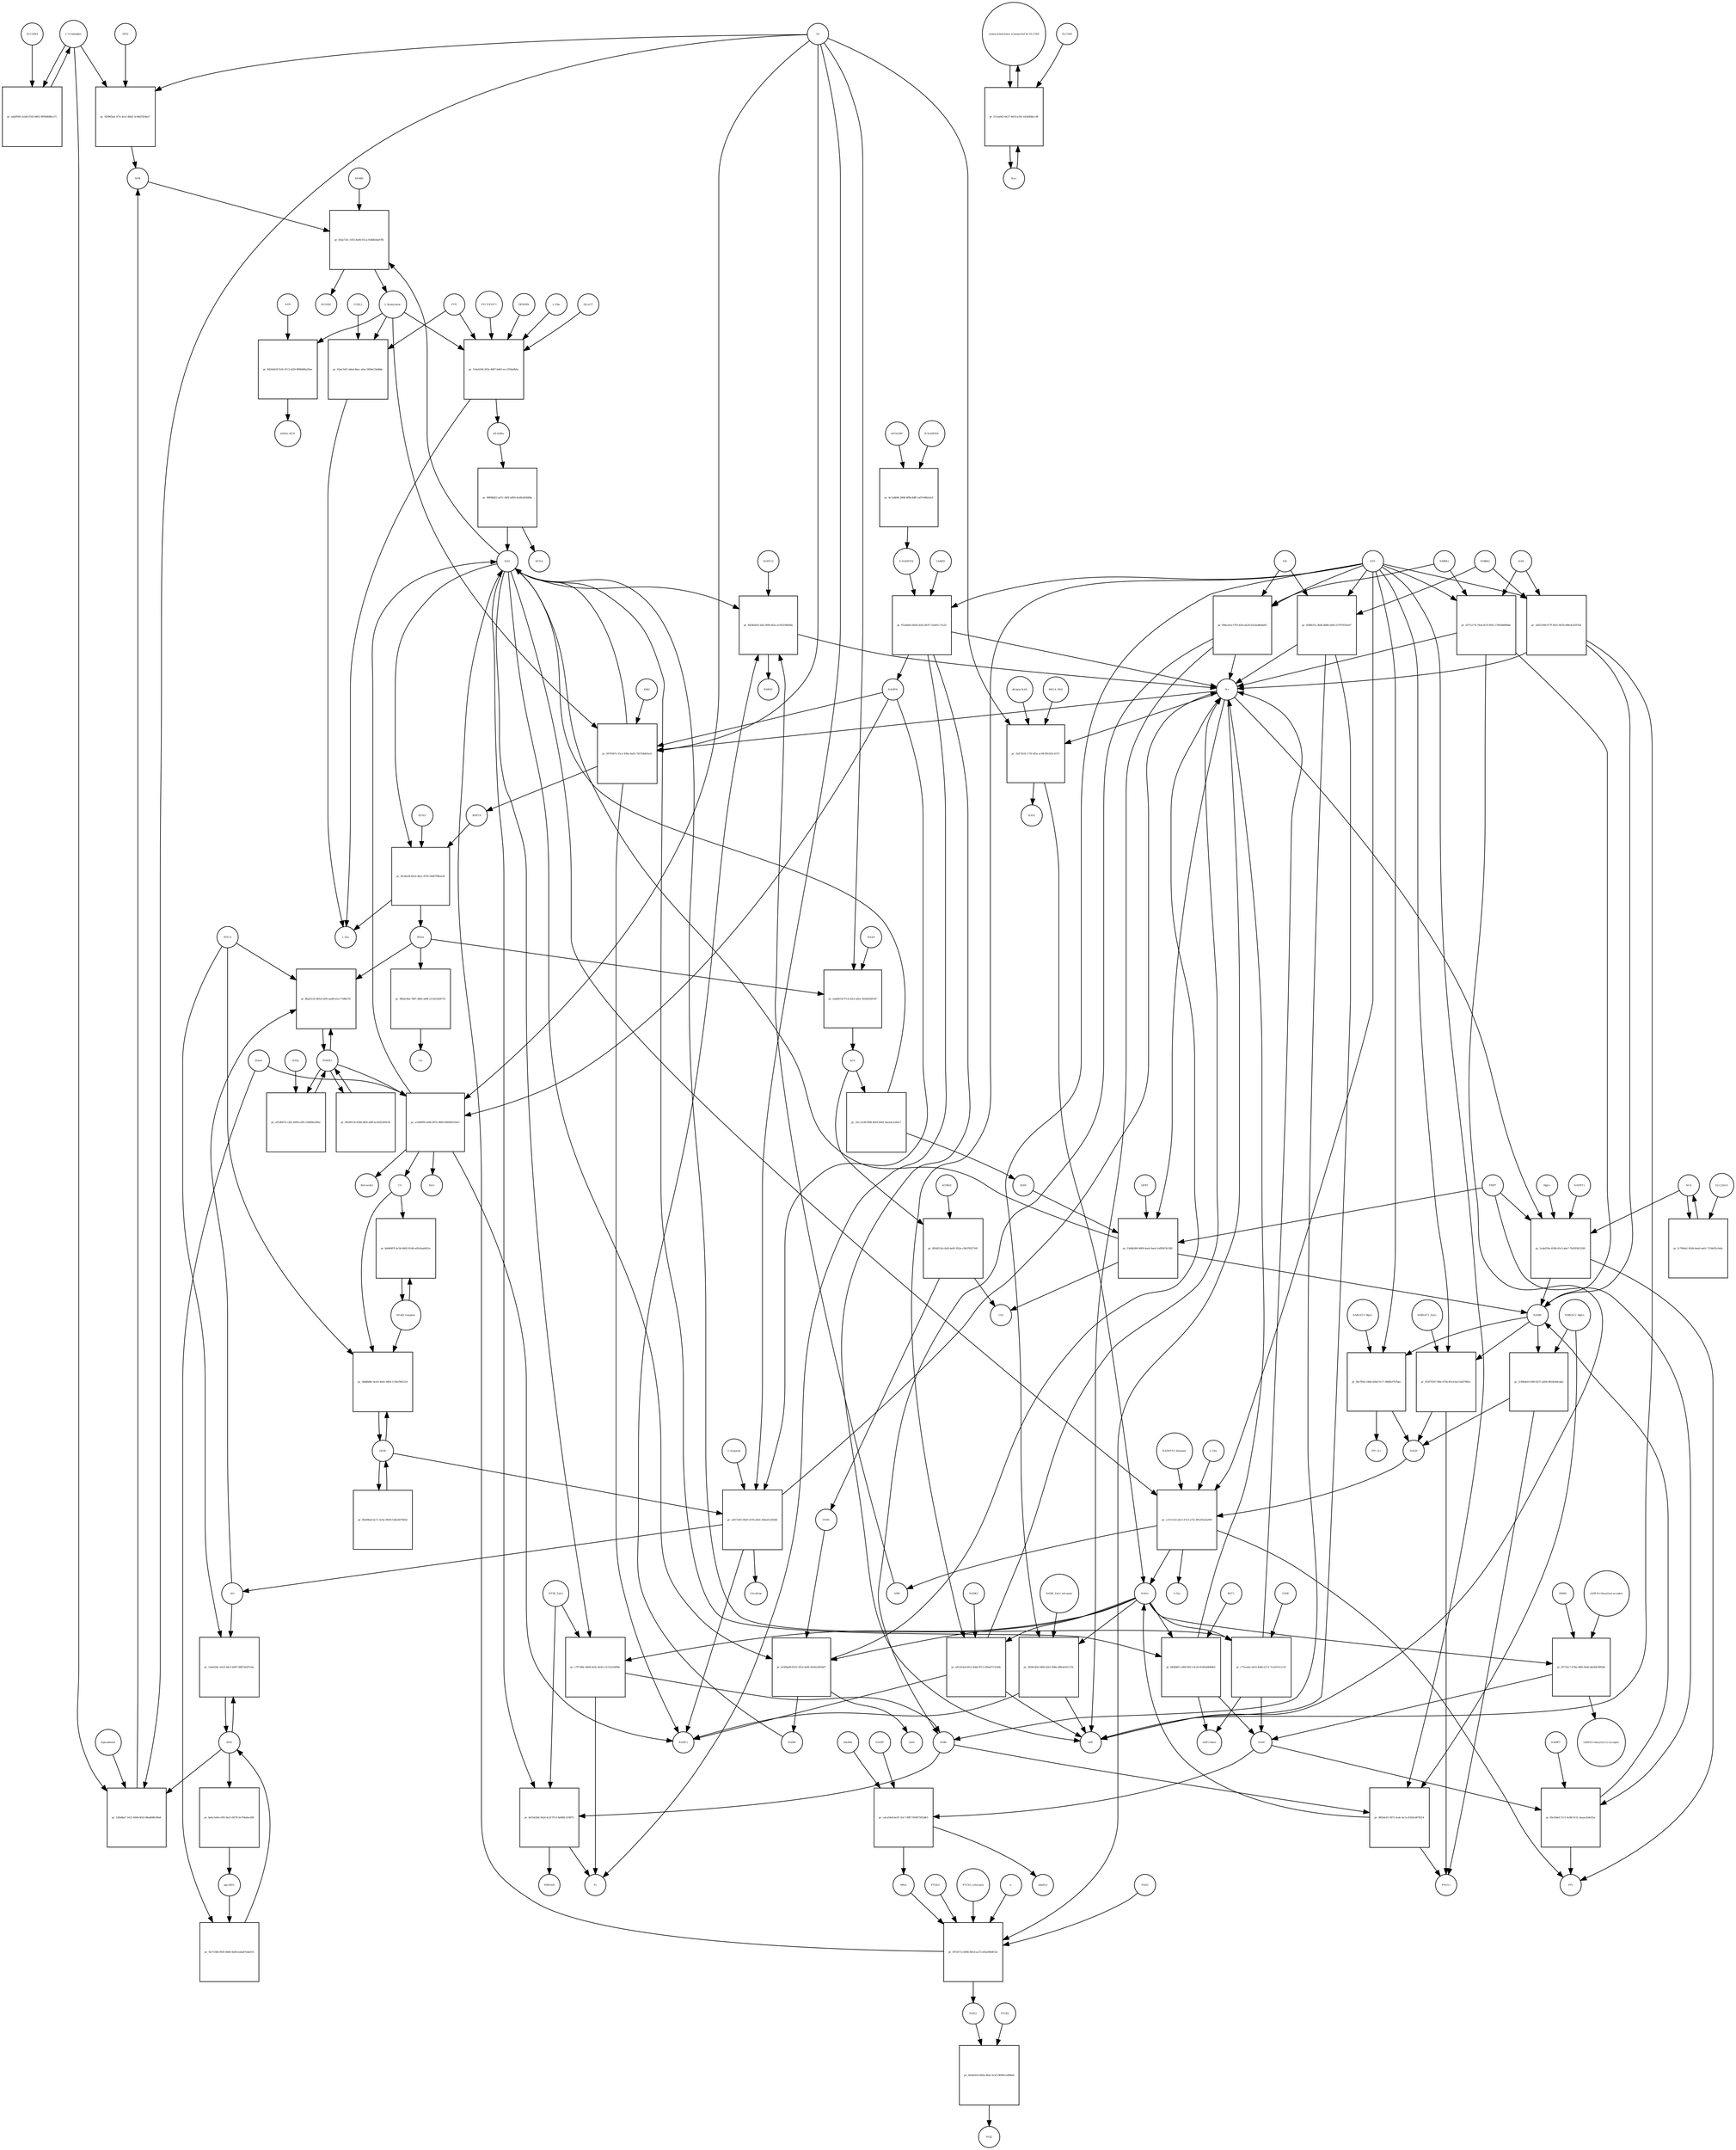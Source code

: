 strict digraph  {
"L-Tryptophan" [annotation="urn_miriam_obo.chebi_CHEBI%3A57912", bipartite=0, cls="simple chemical", fontsize=4, label="L-Tryptophan", shape=circle];
"pr_adaf9561-b1d9-47d5-8803-9959d688ce71" [annotation="", bipartite=1, cls=process, fontsize=4, label="pr_adaf9561-b1d9-47d5-8803-9959d688ce71", shape=square];
SLC36A4 [annotation=urn_miriam_uniprot_Q6YBV0, bipartite=0, cls=macromolecule, fontsize=4, label=SLC36A4, shape=circle];
"pr_920965ab-1f7e-4cec-8d42-5c96d7d54ea7" [annotation="", bipartite=1, cls=process, fontsize=4, label="pr_920965ab-1f7e-4cec-8d42-5c96d7d54ea7", shape=square];
NFK [annotation="urn_miriam_obo.chebi_CHEBI%3A18377", bipartite=0, cls="simple chemical", fontsize=4, label=NFK, shape=circle];
IDO2 [annotation=urn_miriam_uniprot_Q6ZQW0, bipartite=0, cls=macromolecule, fontsize=4, label=IDO2, shape=circle];
O2 [annotation="urn_miriam_obo.chebi_CHEBI%3A15379", bipartite=0, cls="simple chemical", fontsize=4, label=O2, shape=circle];
"pr_52f4dba7-1421-4004-bf43-98ad688c89a6" [annotation="", bipartite=1, cls=process, fontsize=4, label="pr_52f4dba7-1421-4004-bf43-98ad688c89a6", shape=square];
IDO1 [annotation=urn_miriam_uniprot_P14902, bipartite=0, cls=complex, fontsize=4, label=IDO1, shape=circle];
Epacadostat [annotation="", bipartite=0, cls="simple chemical", fontsize=4, label=Epacadostat, shape=circle];
"pr_642e72fc-1053-4e06-91ca-93d0b54a97fb" [annotation="", bipartite=1, cls=process, fontsize=4, label="pr_642e72fc-1053-4e06-91ca-93d0b54a97fb", shape=square];
"L-Kynurenine" [annotation="urn_miriam_obo.chebi_CHEBI%3A16946", bipartite=0, cls="simple chemical", fontsize=4, label="L-Kynurenine", shape=circle];
AFMID [annotation=urn_miriam_uniprot_Q63HM1, bipartite=0, cls=macromolecule, fontsize=4, label=AFMID, shape=circle];
H2O [annotation="urn_miriam_obo.chebi_CHEBI%3A15377", bipartite=0, cls="simple chemical", fontsize=4, label=H2O, shape=circle];
HCOOH [annotation="urn_miriam_obo.chebi_CHEBI%3A30751", bipartite=0, cls="simple chemical", fontsize=4, label=HCOOH, shape=circle];
"pr_7e4a4184-283e-4007-bd41-ecc1f54a0b5a" [annotation="", bipartite=1, cls=process, fontsize=4, label="pr_7e4a4184-283e-4007-bd41-ecc1f54a0b5a", shape=square];
"AP-DOBu" [annotation="urn_miriam_obo.chebi_CHEBI%3A17442", bipartite=0, cls="simple chemical", fontsize=4, label="AP-DOBu", shape=circle];
"PXLP-KYAT1" [annotation="urn_miriam_uniprot_Q16773|urn_miriam_obo.chebi_CHEBI%3A18405", bipartite=0, cls="complex multimer", fontsize=4, label="PXLP-KYAT1", shape=circle];
I3PROPA [annotation="urn_miriam_obo.chebi_CHEBI%3A43580", bipartite=0, cls=macromolecule, fontsize=4, label=I3PROPA, shape=circle];
"L-Phe" [annotation="urn_miriam_obo.chebi_CHEBI%3A58095", bipartite=0, cls="simple chemical", fontsize=4, label="L-Phe", shape=circle];
I3LACT [annotation="urn_miriam_obo.chebi_CHEBI%3A55528", bipartite=0, cls=macromolecule, fontsize=4, label=I3LACT, shape=circle];
PYR [annotation="urn_miriam_obo.chebi_CHEBI%3A15361", bipartite=0, cls="simple chemical", fontsize=4, label=PYR, shape=circle];
"L-Ala" [annotation="urn_miriam_obo.chebi_CHEBI%3A57972", bipartite=0, cls="simple chemical", fontsize=4, label="L-Ala", shape=circle];
"pr_02aa7eb7-a8ad-4bac-afae-5858e15bd6da" [annotation="", bipartite=1, cls=process, fontsize=4, label="pr_02aa7eb7-a8ad-4bac-afae-5858e15bd6da", shape=square];
CCBL2 [annotation=urn_miriam_uniprot_Q6YP21, bipartite=0, cls="macromolecule multimer", fontsize=4, label=CCBL2, shape=circle];
"pr_8969b822-ad7c-495f-a893-dcd0cb05bfbb" [annotation="", bipartite=1, cls=process, fontsize=4, label="pr_8969b822-ad7c-495f-a893-dcd0cb05bfbb", shape=square];
KYNA [annotation="urn_miriam_obo.chebi_CHEBI%3A18344", bipartite=0, cls="simple chemical", fontsize=4, label=KYNA, shape=circle];
"pr_0979387e-55c2-49b2-8a93-7b57fdd43acb" [annotation="", bipartite=1, cls=process, fontsize=4, label="pr_0979387e-55c2-49b2-8a93-7b57fdd43acb", shape=square];
"3HKYN" [annotation="urn_miriam_obo.chebi_CHEBI%3A17380", bipartite=0, cls="simple chemical", fontsize=4, label="3HKYN", shape=circle];
KMO [annotation=urn_miriam_uniprot_O15229, bipartite=0, cls=macromolecule, fontsize=4, label=KMO, shape=circle];
NADPH [annotation="urn_miriam_obo.chebi_CHEBI%3A16474", bipartite=0, cls="simple chemical", fontsize=4, label=NADPH, shape=circle];
"H+" [annotation="urn_miriam_obo.chebi_CHEBI%3A15378", bipartite=0, cls="simple chemical", fontsize=4, label="H+", shape=circle];
"NADP+" [annotation="urn_miriam_obo.chebi_CHEBI%3A18009", bipartite=0, cls="simple chemical", fontsize=4, label="NADP+", shape=circle];
"pr_4fcdfa58-60c6-46a1-8792-f4467f9b5a18" [annotation="", bipartite=1, cls=process, fontsize=4, label="pr_4fcdfa58-60c6-46a1-8792-f4467f9b5a18", shape=square];
"3HAA" [annotation="urn_miriam_obo.chebi_CHEBI%3A15793", bipartite=0, cls="simple chemical", fontsize=4, label="3HAA", shape=circle];
KYNU [annotation=urn_miriam_uniprot_Q16719, bipartite=0, cls="macromolecule multimer", fontsize=4, label=KYNU, shape=circle];
"pr_aab66150-f7c4-42cf-a9a1-502b932ff347" [annotation="", bipartite=1, cls=process, fontsize=4, label="pr_aab66150-f7c4-42cf-a9a1-502b932ff347", shape=square];
ACS [annotation="urn_miriam_obo.chebi_CHEBI%3A29044", bipartite=0, cls="simple chemical", fontsize=4, label=ACS, shape=circle];
HAAO [annotation=urn_miriam_uniprot_P46952, bipartite=0, cls=macromolecule, fontsize=4, label=HAAO, shape=circle];
"pr_493d212d-cb43-4e81-952a-c9b37f627165" [annotation="", bipartite=1, cls=process, fontsize=4, label="pr_493d212d-cb43-4e81-952a-c9b37f627165", shape=square];
"2AMA" [annotation="urn_miriam_obo.chebi_CHEBI%3A15745", bipartite=0, cls="simple chemical", fontsize=4, label="2AMA", shape=circle];
ACMSD [annotation=urn_miriam_uniprot_Q8TDX5, bipartite=0, cls="macromolecule multimer", fontsize=4, label=ACMSD, shape=circle];
CO2 [annotation="urn_miriam_obo.chebi_CHEBI%3A16526", bipartite=0, cls="simple chemical", fontsize=4, label=CO2, shape=circle];
"pr_0c0f8ad9-8531-4351-befb-2b30a2063bf7" [annotation="", bipartite=1, cls=process, fontsize=4, label="pr_0c0f8ad9-8531-4351-befb-2b30a2063bf7", shape=square];
"2AM" [annotation="urn_miriam_obo.chebi_CHEBI%3A16886", bipartite=0, cls="simple chemical", fontsize=4, label="2AM", shape=circle];
"NAD+" [annotation="urn_miriam_obo.chebi_CHEBI%3A57540", bipartite=0, cls="simple chemical", fontsize=4, label="NAD+", shape=circle];
NADH [annotation="urn_miriam_obo.chebi_CHEBI%3A57945", bipartite=0, cls="simple chemical", fontsize=4, label=NADH, shape=circle];
"pr_35cc3e38-f89d-46e9-b0d1-8aea4ca5d2e7" [annotation="", bipartite=1, cls=process, fontsize=4, label="pr_35cc3e38-f89d-46e9-b0d1-8aea4ca5d2e7", shape=square];
QUIN [annotation="urn_miriam_obo.chebi_CHEBI%3A16675", bipartite=0, cls="simple chemical", fontsize=4, label=QUIN, shape=circle];
"pr_84544418-f1d1-47c2-af29-989b086a29ee" [annotation="", bipartite=1, cls=process, fontsize=4, label="pr_84544418-f1d1-47c2-af29-989b086a29ee", shape=square];
AHR [annotation=urn_miriam_uniprot_P35869, bipartite=0, cls=macromolecule, fontsize=4, label=AHR, shape=circle];
"AHR/L-KYN" [annotation="", bipartite=0, cls=complex, fontsize=4, label="AHR/L-KYN", shape=circle];
"pr_1a4e02bc-e0c9-4dc2-b697-6887e62f7e4a" [annotation="", bipartite=1, cls=process, fontsize=4, label="pr_1a4e02bc-e0c9-4dc2-b697-6887e62f7e4a", shape=square];
NO [annotation="urn_miriam_obo.chebi_CHEBI%3A16480", bipartite=0, cls="simple chemical", fontsize=4, label=NO, shape=circle];
"IFN-G" [annotation=urn_miriam_uniprot_Q14609, bipartite=0, cls=macromolecule, fontsize=4, label="IFN-G", shape=circle];
iNOS [annotation=urn_miriam_uniprot_P35228, bipartite=0, cls=macromolecule, fontsize=4, label=iNOS, shape=circle];
"pr_38d6b88c-bcb5-4e62-940d-1150cf902124" [annotation="", bipartite=1, cls=process, fontsize=4, label="pr_38d6b88c-bcb5-4e62-940d-1150cf902124", shape=square];
"Nf-KB Complex" [annotation="urn_miriam_uniprot_P19838|urn_miriam_uniprot_Q04206|urn_miriam_uniprot_Q00653", bipartite=0, cls=complex, fontsize=4, label="Nf-KB Complex", shape=circle];
CO [annotation="urn_miriam_obo.chebi_CHEBI%3A17245", bipartite=0, cls="simple chemical", fontsize=4, label=CO, shape=circle];
"L-Arginine" [annotation="urn_miriam_obo.chebi_CHEBI%3A16467", bipartite=0, cls="simple chemical", fontsize=4, label="L-Arginine", shape=circle];
"pr_a3671401-66d3-437b-a6b1-43bed12283b0" [annotation="", bipartite=1, cls=process, fontsize=4, label="pr_a3671401-66d3-437b-a6b1-43bed12283b0", shape=square];
Citrulline [annotation="urn_miriam_obo.chebi_CHEBI%3A16349", bipartite=0, cls="simple chemical", fontsize=4, label=Citrulline, shape=circle];
"pr_8fa69ba6-bc7c-4c6a-9838-f1db24476b5d" [annotation="", bipartite=1, cls=process, fontsize=4, label="pr_8fa69ba6-bc7c-4c6a-9838-f1db24476b5d", shape=square];
"pr_be6c1e64-c991-4a13-8578-5e704a6ec66f" [annotation="", bipartite=1, cls=process, fontsize=4, label="pr_be6c1e64-c991-4a13-8578-5e704a6ec66f", shape=square];
"apo-IDO1" [annotation=urn_miriam_uniprot_P14902, bipartite=0, cls=macromolecule, fontsize=4, label="apo-IDO1", shape=circle];
"R-NADPHX" [annotation="urn_miriam_obo.chebi_CHEBI%3A64085", bipartite=0, cls="simple chemical", fontsize=4, label="R-NADPHX", shape=circle];
"pr_4c1a4b96-2808-4f9b-8dff-1a07e96b1dc8" [annotation="", bipartite=1, cls=process, fontsize=4, label="pr_4c1a4b96-2808-4f9b-8dff-1a07e96b1dc8", shape=square];
"S-NADPHX" [annotation="urn_miriam_obo.chebi_CHEBI%3A64084", bipartite=0, cls="simple chemical", fontsize=4, label="S-NADPHX", shape=circle];
APOA1BP [annotation=urn_miriam_uniprot_O95544, bipartite=0, cls="macromolecule multimer", fontsize=4, label=APOA1BP, shape=circle];
"pr_f55a8ab5-b0a0-4242-b67f-71da91c71e32" [annotation="", bipartite=1, cls=process, fontsize=4, label="pr_f55a8ab5-b0a0-4242-b67f-71da91c71e32", shape=square];
CARKD [annotation=urn_miriam_uniprot_Q8IW45, bipartite=0, cls=macromolecule, fontsize=4, label=CARKD, shape=circle];
ATP [annotation="urn_miriam_obo.chebi_CHEBI%3A30616", bipartite=0, cls="simple chemical", fontsize=4, label=ATP, shape=circle];
ADP [annotation="urn_miriam_obo.chebi_CHEBI%3A456216", bipartite=0, cls="simple chemical", fontsize=4, label=ADP, shape=circle];
Pi [annotation="urn_miriam_obo.chebi_CHEBI%3A18367", bipartite=0, cls="simple chemical", fontsize=4, label=Pi, shape=circle];
"pr_a81252e8-6f12-40eb-87c5-0f6a8713256b" [annotation="", bipartite=1, cls=process, fontsize=4, label="pr_a81252e8-6f12-40eb-87c5-0f6a8713256b", shape=square];
NADK2 [annotation=urn_miriam_uniprot_Q4G0N4, bipartite=0, cls="macromolecule multimer", fontsize=4, label=NADK2, shape=circle];
NAMN [annotation="urn_miriam_obo.chebi_CHEBI%3A15763", bipartite=0, cls="simple chemical", fontsize=4, label=NAMN, shape=circle];
"pr_fbe7ff0e-246b-42b4-9117-38d0b37b7bae" [annotation="", bipartite=1, cls=process, fontsize=4, label="pr_fbe7ff0e-246b-42b4-9117-38d0b37b7bae", shape=square];
NAAD [annotation="urn_miriam_obo.chebi_CHEBI%3A18304", bipartite=0, cls="simple chemical", fontsize=4, label=NAAD, shape=circle];
"NMNAT3_Mg2+" [annotation="urn_miriam_uniprot_Q96T66|urn_miriam_obo.chebi_CHEBI%3A18420", bipartite=0, cls="complex multimer", fontsize=4, label="NMNAT3_Mg2+", shape=circle];
"PPi (3-)" [annotation="urn_miriam_obo.chebi_CHEBI%3A33019", bipartite=0, cls="simple chemical", fontsize=4, label="PPi (3-)", shape=circle];
"pr_2cfb64e9-e589-4237-ab94-4f02fe84cdab" [annotation="", bipartite=1, cls=process, fontsize=4, label="pr_2cfb64e9-e589-4237-ab94-4f02fe84cdab", shape=square];
"NMNAT2_Mg2+" [annotation="urn_miriam_uniprot_Q9BZQ4|urn_miriam_obo.chebi_CHEBI%3A18420", bipartite=0, cls=complex, fontsize=4, label="NMNAT2_Mg2+", shape=circle];
"PPi(3-)" [annotation="urn_miriam_obo.chebi_CHEBI%3A33019", bipartite=0, cls="simple chemical", fontsize=4, label="PPi(3-)", shape=circle];
NAR [annotation="urn_miriam_obo.chebi_CHEBI%3A58527", bipartite=0, cls="simple chemical", fontsize=4, label=NAR, shape=circle];
"pr_d3712176-74a4-451f-85fa-17d028480bde" [annotation="", bipartite=1, cls=process, fontsize=4, label="pr_d3712176-74a4-451f-85fa-17d028480bde", shape=square];
NMRK1 [annotation=urn_miriam_uniprot_Q9NWW6, bipartite=0, cls=macromolecule, fontsize=4, label=NMRK1, shape=circle];
"pr_2e623348-077f-4031-b67b-608c6c6207b4" [annotation="", bipartite=1, cls=process, fontsize=4, label="pr_2e623348-077f-4031-b67b-608c6c6207b4", shape=square];
NMRK2 [annotation=urn_miriam_uniprot_Q9NPI5, bipartite=0, cls=macromolecule, fontsize=4, label=NMRK2, shape=circle];
"pr_cc0113c4-a6c3-47e3-a75c-89cd1ba5a995" [annotation="", bipartite=1, cls=process, fontsize=4, label="pr_cc0113c4-a6c3-47e3-a75c-89cd1ba5a995", shape=square];
"NADSYN1 hexamer" [annotation=urn_miriam_uniprot_Q6IA69, bipartite=0, cls="macromolecule multimer", fontsize=4, label="NADSYN1 hexamer", shape=circle];
"L-Gln" [annotation="urn_miriam_obo.chebi_CHEBI%3A58359", bipartite=0, cls="simple chemical", fontsize=4, label="L-Gln", shape=circle];
"L-Glu" [annotation="urn_miriam_obo.chebi_CHEBI%3A29985", bipartite=0, cls="simple chemical", fontsize=4, label="L-Glu", shape=circle];
AMP [annotation="urn_miriam_obo.chebi_CHEBI%3A16027", bipartite=0, cls="simple chemical", fontsize=4, label=AMP, shape=circle];
PPi [annotation="urn_miriam_obo.chebi_CHEBI%3A29888", bipartite=0, cls="simple chemical", fontsize=4, label=PPi, shape=circle];
NMN [annotation="urn_miriam_obo.chebi_CHEBI%3A14649", bipartite=0, cls="simple chemical", fontsize=4, label=NMN, shape=circle];
"pr_4f02dc41-5872-4cdc-bc1a-832dcb878214" [annotation="", bipartite=1, cls=process, fontsize=4, label="pr_4f02dc41-5872-4cdc-bc1a-832dcb878214", shape=square];
NR [annotation="urn_miriam_obo.chebi_CHEBI%3A15927", bipartite=0, cls="simple chemical", fontsize=4, label=NR, shape=circle];
"pr_f94ecd1a-f703-42fa-ba20-b5cba48a8a65" [annotation="", bipartite=1, cls=process, fontsize=4, label="pr_f94ecd1a-f703-42fa-ba20-b5cba48a8a65", shape=square];
"pr_d3f8b37a-5bd4-4b80-a665-e5767933eef7" [annotation="", bipartite=1, cls=process, fontsize=4, label="pr_d3f8b37a-5bd4-4b80-a665-e5767933eef7", shape=square];
NCA [annotation="urn_miriam_obo.chebi_CHEBI%3A32544", bipartite=0, cls="simple chemical", fontsize=4, label=NCA, shape=circle];
"pr_5cda035e-618b-45c3-abe7-7b2593611f49" [annotation="", bipartite=1, cls=process, fontsize=4, label="pr_5cda035e-618b-45c3-abe7-7b2593611f49", shape=square];
NAPRT1 [annotation=urn_miriam_uniprot_Q6XQN6, bipartite=0, cls="macromolecule multimer", fontsize=4, label=NAPRT1, shape=circle];
"Mg2+" [annotation="urn_miriam_obo.chebi_CHEBI%3A18420", bipartite=0, cls="simple chemical", fontsize=4, label="Mg2+", shape=circle];
PRPP [annotation="urn_miriam_obo.chebi_CHEBI%3A17111", bipartite=0, cls="simple chemical", fontsize=4, label=PRPP, shape=circle];
"pr_f977afc7-078a-46fb-9a40-bb269c9f838c" [annotation="", bipartite=1, cls=process, fontsize=4, label="pr_f977afc7-078a-46fb-9a40-bb269c9f838c", shape=square];
NAM [annotation="urn_miriam_obo.chebi_CHEBI%3A17154", bipartite=0, cls="simple chemical", fontsize=4, label=NAM, shape=circle];
PARPs [annotation="urn_miriam_uniprot_Q8N5Y8|urn_miriam_uniprot_Q53GL7|urn_miriam_uniprot_Q8IXQ6", bipartite=0, cls=macromolecule, fontsize=4, label=PARPs, shape=circle];
"(ADP-D-ribosyl)(n)-acceptor" [annotation="urn_miriam_obo.chebi_CHEBI%3A133202", bipartite=0, cls="simple chemical", fontsize=4, label="(ADP-D-ribosyl)(n)-acceptor", shape=circle];
"(ADP-D-ribosyl)(n+1)-acceptor" [annotation="urn_miriam_obo.chebi_CHEBI%3A133203", bipartite=0, cls="simple chemical", fontsize=4, label="(ADP-D-ribosyl)(n+1)-acceptor", shape=circle];
"pr_f6e356ef-5111-4c88-9c51-2aaaa32dc02a" [annotation="", bipartite=1, cls=process, fontsize=4, label="pr_f6e356ef-5111-4c88-9c51-2aaaa32dc02a", shape=square];
NAMPT [annotation=urn_miriam_uniprot_P43490, bipartite=0, cls=macromolecule, fontsize=4, label=NAMPT, shape=circle];
"pr_cdca54e9-bc07-43c7-88f7-956975f55d63" [annotation="", bipartite=1, cls=process, fontsize=4, label="pr_cdca54e9-bc07-43c7-88f7-956975f55d63", shape=square];
MNA [annotation="urn_miriam_obo.chebi_CHEBI%3A16797", bipartite=0, cls="simple chemical", fontsize=4, label=MNA, shape=circle];
NNMT [annotation=urn_miriam_uniprot_P40261, bipartite=0, cls=macromolecule, fontsize=4, label=NNMT, shape=circle];
AdoMet [annotation="urn_miriam_obo.chebi_CHEBI%3A15414", bipartite=0, cls="simple chemical", fontsize=4, label=AdoMet, shape=circle];
AdoHcy [annotation="urn_miriam_obo.chebi_CHEBI%3A16680", bipartite=0, cls="simple chemical", fontsize=4, label=AdoHcy, shape=circle];
"pr_53d4b380-9009-4ee6-9ae4-1ef85b7b1382" [annotation="", bipartite=1, cls=process, fontsize=4, label="pr_53d4b380-9009-4ee6-9ae4-1ef85b7b1382", shape=square];
QPRT [annotation=urn_miriam_uniprot_Q15274, bipartite=0, cls=macromolecule, fontsize=4, label=QPRT, shape=circle];
"pr_2828c40d-5968-42b2-908e-d8feb541271b" [annotation="", bipartite=1, cls=process, fontsize=4, label="pr_2828c40d-5968-42b2-908e-d8feb541271b", shape=square];
"NADK_Zn2+ tetramer" [annotation="urn_miriam_uniprot_O95544|urn_miriam_obo.chebi_CHEBI%3A29105", bipartite=0, cls="complex multimer", fontsize=4, label="NADK_Zn2+ tetramer", shape=circle];
"pr_fd046bf1-e669-4813-9c20-65405d40b961" [annotation="", bipartite=1, cls=process, fontsize=4, label="pr_fd046bf1-e669-4813-9c20-65405d40b961", shape=square];
"ADP-ribose" [annotation="urn_miriam_obo.chebi_CHEBI%3A57967", bipartite=0, cls="simple chemical", fontsize=4, label="ADP-ribose", shape=circle];
BST1 [annotation=urn_miriam_uniprot_Q10588, bipartite=0, cls="macromolecule multimer", fontsize=4, label=BST1, shape=circle];
"pr_c75ceafa-2dc4-4e6b-a172-7ce247e1cc35" [annotation="", bipartite=1, cls=process, fontsize=4, label="pr_c75ceafa-2dc4-4e6b-a172-7ce247e1cc35", shape=square];
CD38 [annotation=urn_miriam_uniprot_P28907, bipartite=0, cls=macromolecule, fontsize=4, label=CD38, shape=circle];
"dh-beta-NAD" [annotation="urn_miriam_obo.chebi_CHEBI%3A90171|urn_miriam_obo.chebi_CHEBI%3A90174", bipartite=0, cls="simple chemical", fontsize=4, label="dh-beta-NAD", shape=circle];
"pr_1b47203f-c750-4f5a-ac98-fffe501c4373" [annotation="", bipartite=1, cls=process, fontsize=4, label="pr_1b47203f-c750-4f5a-ac98-fffe501c4373", shape=square];
H2O2 [annotation="urn_miriam_obo.chebi_CHEBI%3A16240", bipartite=0, cls="simple chemical", fontsize=4, label=H2O2, shape=circle];
RNLS_FAD [annotation="urn_miriam_uniprot_Q5VYX0|urn_miriam_obo.chebi_CHEBI%3A16238", bipartite=0, cls=complex, fontsize=4, label=RNLS_FAD, shape=circle];
"pr_c7f7348c-6469-4d3c-8ed3-c2c523c6899e" [annotation="", bipartite=1, cls=process, fontsize=4, label="pr_c7f7348c-6469-4d3c-8ed3-c2c523c6899e", shape=square];
"NT5E_Zn2+" [annotation="urn_miriam_uniprot_P21589|urn_miriam_obo.chebi_CHEBI%3A29105", bipartite=0, cls="complex multimer", fontsize=4, label="NT5E_Zn2+", shape=circle];
"pr_bd7e626d-342d-4c2f-97cf-8e889c319875" [annotation="", bipartite=1, cls=process, fontsize=4, label="pr_bd7e626d-342d-4c2f-97cf-8e889c319875", shape=square];
NRNAM [annotation="urn_miriam_obo.chebi_CHEBI%3A15927", bipartite=0, cls="simple chemical", fontsize=4, label=NRNAM, shape=circle];
"pr_fc799ab1-816b-4ea0-ae61-7134d33c0efe" [annotation="", bipartite=1, cls=process, fontsize=4, label="pr_fc799ab1-816b-4ea0-ae61-7134d33c0efe", shape=square];
SLC22A13 [annotation=urn_miriam_uniprot_Q9Y226, bipartite=0, cls=macromolecule, fontsize=4, label=SLC22A13, shape=circle];
"pr_8d34e6a9-3af2-40f4-bf2a-a150519bd58a" [annotation="", bipartite=1, cls=process, fontsize=4, label="pr_8d34e6a9-3af2-40f4-bf2a-a150519bd58a", shape=square];
NMNH [annotation="urn_miriam_obo.chebi_CHEBI%3A74452", bipartite=0, cls="simple chemical", fontsize=4, label=NMNH, shape=circle];
NUDT12 [annotation=urn_miriam_uniprot_Q9BQG2, bipartite=0, cls=macromolecule, fontsize=4, label=NUDT12, shape=circle];
"pr_055f7659-749e-4756-83cd-ba110d37883c" [annotation="", bipartite=1, cls=process, fontsize=4, label="pr_055f7659-749e-4756-83cd-ba110d37883c", shape=square];
"NMNAT1_Zn2+" [annotation="urn_miriam_uniprot_Q9HAN9|urn_miriam_obo.chebi_CHEBI%3A29105", bipartite=0, cls="complex multimer", fontsize=4, label="NMNAT1_Zn2+", shape=circle];
PGG2 [annotation="urn_miriam_obo.chebi_CHEBI%3A27647", bipartite=0, cls="simple chemical", fontsize=4, label=PGG2, shape=circle];
"pr_0f7e6712-b9d5-461d-aa73-ef4a306d47ae" [annotation="", bipartite=1, cls=process, fontsize=4, label="pr_0f7e6712-b9d5-461d-aa73-ef4a306d47ae", shape=square];
PGH2 [annotation="urn_miriam_obo.chebi_CHEBI%3A15554", bipartite=0, cls="simple chemical", fontsize=4, label=PGH2, shape=circle];
PTGS2 [annotation=urn_miriam_uniprot_P35354, bipartite=0, cls="macromolecule multimer", fontsize=4, label=PTGS2, shape=circle];
PTCS2_celecoxib [annotation="urn_miriam_uniprot_P35354|urn_miriam_obo.chebi_CHEBI%3A41423", bipartite=0, cls=complex, fontsize=4, label=PTCS2_celecoxib, shape=circle];
"e-" [annotation="urn_miriam_obo.chebi_CHEBI%3A10545", bipartite=0, cls="simple chemical", fontsize=4, label="e-", shape=circle];
"pr_0a4d1816-b92a-46a1-bca3-9e881ca864ab" [annotation="", bipartite=1, cls=process, fontsize=4, label="pr_0a4d1816-b92a-46a1-bca3-9e881ca864ab", shape=square];
PGI2 [annotation="urn_miriam_obo.chebi_CHEBI%3A15552", bipartite=0, cls="simple chemical", fontsize=4, label=PGI2, shape=circle];
PTGIS [annotation=urn_miriam_uniprot_Q16647, bipartite=0, cls=macromolecule, fontsize=4, label=PTGIS, shape=circle];
"monocarboxylates transported by SLC5A8" [annotation="", bipartite=0, cls="simple chemical", fontsize=4, label="monocarboxylates transported by SLC5A8", shape=circle];
"pr_f11ea063-6e27-4410-a1f4-1d245fbbcc06" [annotation="", bipartite=1, cls=process, fontsize=4, label="pr_f11ea063-6e27-4410-a1f4-1d245fbbcc06", shape=square];
SLC5A8 [annotation=urn_miriam_uniprot_Q8N695, bipartite=0, cls=macromolecule, fontsize=4, label=SLC5A8, shape=circle];
"Na+" [annotation="urn_miriam_obo.chebi_CHEBI%3A29101", bipartite=0, cls="simple chemical", fontsize=4, label="Na+", shape=circle];
HMOX1 [annotation="", bipartite=0, cls=macromolecule, fontsize=4, label=HMOX1, shape=circle];
"pr_8baf3155-881d-4295-aad6-b1ec77d8b735" [annotation="", bipartite=1, cls=process, fontsize=4, label="pr_8baf3155-881d-4295-aad6-b1ec77d8b735", shape=square];
"pr_96589134-d38d-4f04-a84f-bc4e82569e39" [annotation="", bipartite=1, cls=process, fontsize=4, label="pr_96589134-d38d-4f04-a84f-bc4e82569e39", shape=square];
Heme [annotation="urn_miriam_obo.chebi_CHEBI%3A30413", bipartite=0, cls="simple chemical", fontsize=4, label=Heme, shape=circle];
"pr_a1084f99-e446-497e-b6fb-6944891f1be1" [annotation="", bipartite=1, cls=process, fontsize=4, label="pr_a1084f99-e446-497e-b6fb-6944891f1be1", shape=square];
Biliverdin [annotation="urn_miriam_obo.chebi_CHEBI%3A17033", bipartite=0, cls="simple chemical", fontsize=4, label=Biliverdin, shape=circle];
"Fe2+" [annotation="urn_miriam_obo.chebi_CHEBI%3A29033", bipartite=0, cls="simple chemical", fontsize=4, label="Fe2+", shape=circle];
"pr_e923b674-c282-4099-a285-230bf8a18fae" [annotation="", bipartite=1, cls=process, fontsize=4, label="pr_e923b674-c282-4099-a285-230bf8a18fae", shape=square];
Orf3a [annotation="urn_miriam_ncbiprotein_BCD58754|urn_miriam_uniprot_P0DTC3", bipartite=0, cls=macromolecule, fontsize=4, label=Orf3a, shape=circle];
"pr_bb04087f-dc56-49d2-8148-ad1b5aab921e" [annotation="", bipartite=1, cls=process, fontsize=4, label="pr_bb04087f-dc56-49d2-8148-ad1b5aab921e", shape=square];
"pr_9a7154bf-f830-4b68-9a48-eaba87eda016" [annotation="", bipartite=1, cls=process, fontsize=4, label="pr_9a7154bf-f830-4b68-9a48-eaba87eda016", shape=square];
"pr_99abc0ba-7887-4bb5-a60f-211621d59719" [annotation="", bipartite=1, cls="omitted process", fontsize=4, label="pr_99abc0ba-7887-4bb5-a60f-211621d59719", shape=square];
CA [annotation="", bipartite=0, cls="simple chemical", fontsize=4, label=CA, shape=circle];
"L-Tryptophan" -> "pr_adaf9561-b1d9-47d5-8803-9959d688ce71"  [annotation="", interaction_type=consumption];
"L-Tryptophan" -> "pr_920965ab-1f7e-4cec-8d42-5c96d7d54ea7"  [annotation="", interaction_type=consumption];
"L-Tryptophan" -> "pr_52f4dba7-1421-4004-bf43-98ad688c89a6"  [annotation="", interaction_type=consumption];
"pr_adaf9561-b1d9-47d5-8803-9959d688ce71" -> "L-Tryptophan"  [annotation="", interaction_type=production];
SLC36A4 -> "pr_adaf9561-b1d9-47d5-8803-9959d688ce71"  [annotation="", interaction_type=catalysis];
"pr_920965ab-1f7e-4cec-8d42-5c96d7d54ea7" -> NFK  [annotation="", interaction_type=production];
NFK -> "pr_642e72fc-1053-4e06-91ca-93d0b54a97fb"  [annotation="", interaction_type=consumption];
IDO2 -> "pr_920965ab-1f7e-4cec-8d42-5c96d7d54ea7"  [annotation="", interaction_type=catalysis];
O2 -> "pr_920965ab-1f7e-4cec-8d42-5c96d7d54ea7"  [annotation="", interaction_type=consumption];
O2 -> "pr_52f4dba7-1421-4004-bf43-98ad688c89a6"  [annotation="", interaction_type=consumption];
O2 -> "pr_0979387e-55c2-49b2-8a93-7b57fdd43acb"  [annotation="", interaction_type=consumption];
O2 -> "pr_aab66150-f7c4-42cf-a9a1-502b932ff347"  [annotation="", interaction_type=consumption];
O2 -> "pr_a3671401-66d3-437b-a6b1-43bed12283b0"  [annotation="", interaction_type=consumption];
O2 -> "pr_1b47203f-c750-4f5a-ac98-fffe501c4373"  [annotation="", interaction_type=consumption];
O2 -> "pr_a1084f99-e446-497e-b6fb-6944891f1be1"  [annotation="", interaction_type=consumption];
"pr_52f4dba7-1421-4004-bf43-98ad688c89a6" -> NFK  [annotation="", interaction_type=production];
IDO1 -> "pr_52f4dba7-1421-4004-bf43-98ad688c89a6"  [annotation="urn_miriam_pubmed_29531094|urn_miriam_pubmed_28523098|urn_miriam_pubmed_30338242|urn_miriam_pubmed_32292563", interaction_type=catalysis];
IDO1 -> "pr_1a4e02bc-e0c9-4dc2-b697-6887e62f7e4a"  [annotation="", interaction_type=consumption];
IDO1 -> "pr_be6c1e64-c991-4a13-8578-5e704a6ec66f"  [annotation="", interaction_type=consumption];
Epacadostat -> "pr_52f4dba7-1421-4004-bf43-98ad688c89a6"  [annotation="urn_miriam_pubmed_29531094|urn_miriam_pubmed_28523098|urn_miriam_pubmed_30338242|urn_miriam_pubmed_32292563", interaction_type=inhibition];
"pr_642e72fc-1053-4e06-91ca-93d0b54a97fb" -> "L-Kynurenine"  [annotation="", interaction_type=production];
"pr_642e72fc-1053-4e06-91ca-93d0b54a97fb" -> HCOOH  [annotation="", interaction_type=production];
"L-Kynurenine" -> "pr_7e4a4184-283e-4007-bd41-ecc1f54a0b5a"  [annotation="", interaction_type=consumption];
"L-Kynurenine" -> "pr_02aa7eb7-a8ad-4bac-afae-5858e15bd6da"  [annotation="", interaction_type=consumption];
"L-Kynurenine" -> "pr_0979387e-55c2-49b2-8a93-7b57fdd43acb"  [annotation="", interaction_type=consumption];
"L-Kynurenine" -> "pr_84544418-f1d1-47c2-af29-989b086a29ee"  [annotation="", interaction_type=consumption];
AFMID -> "pr_642e72fc-1053-4e06-91ca-93d0b54a97fb"  [annotation=urn_miriam_pubmed_29531094, interaction_type=catalysis];
H2O -> "pr_642e72fc-1053-4e06-91ca-93d0b54a97fb"  [annotation="", interaction_type=consumption];
H2O -> "pr_4fcdfa58-60c6-46a1-8792-f4467f9b5a18"  [annotation="", interaction_type=consumption];
H2O -> "pr_0c0f8ad9-8531-4351-befb-2b30a2063bf7"  [annotation="", interaction_type=consumption];
H2O -> "pr_cc0113c4-a6c3-47e3-a75c-89cd1ba5a995"  [annotation="", interaction_type=consumption];
H2O -> "pr_fd046bf1-e669-4813-9c20-65405d40b961"  [annotation="", interaction_type=consumption];
H2O -> "pr_c75ceafa-2dc4-4e6b-a172-7ce247e1cc35"  [annotation="", interaction_type=consumption];
H2O -> "pr_c7f7348c-6469-4d3c-8ed3-c2c523c6899e"  [annotation="", interaction_type=consumption];
H2O -> "pr_bd7e626d-342d-4c2f-97cf-8e889c319875"  [annotation="", interaction_type=consumption];
H2O -> "pr_8d34e6a9-3af2-40f4-bf2a-a150519bd58a"  [annotation="", interaction_type=consumption];
"pr_7e4a4184-283e-4007-bd41-ecc1f54a0b5a" -> "AP-DOBu"  [annotation="", interaction_type=production];
"pr_7e4a4184-283e-4007-bd41-ecc1f54a0b5a" -> "L-Ala"  [annotation="", interaction_type=production];
"AP-DOBu" -> "pr_8969b822-ad7c-495f-a893-dcd0cb05bfbb"  [annotation="", interaction_type=consumption];
"PXLP-KYAT1" -> "pr_7e4a4184-283e-4007-bd41-ecc1f54a0b5a"  [annotation="", interaction_type=catalysis];
I3PROPA -> "pr_7e4a4184-283e-4007-bd41-ecc1f54a0b5a"  [annotation="", interaction_type=inhibition];
"L-Phe" -> "pr_7e4a4184-283e-4007-bd41-ecc1f54a0b5a"  [annotation="", interaction_type=inhibition];
I3LACT -> "pr_7e4a4184-283e-4007-bd41-ecc1f54a0b5a"  [annotation="", interaction_type=inhibition];
PYR -> "pr_7e4a4184-283e-4007-bd41-ecc1f54a0b5a"  [annotation="", interaction_type=consumption];
PYR -> "pr_02aa7eb7-a8ad-4bac-afae-5858e15bd6da"  [annotation="", interaction_type=consumption];
"pr_02aa7eb7-a8ad-4bac-afae-5858e15bd6da" -> "L-Ala"  [annotation="", interaction_type=production];
CCBL2 -> "pr_02aa7eb7-a8ad-4bac-afae-5858e15bd6da"  [annotation="", interaction_type=catalysis];
"pr_8969b822-ad7c-495f-a893-dcd0cb05bfbb" -> KYNA  [annotation="", interaction_type=production];
"pr_8969b822-ad7c-495f-a893-dcd0cb05bfbb" -> H2O  [annotation="", interaction_type=production];
"pr_0979387e-55c2-49b2-8a93-7b57fdd43acb" -> "3HKYN"  [annotation="", interaction_type=production];
"pr_0979387e-55c2-49b2-8a93-7b57fdd43acb" -> H2O  [annotation="", interaction_type=production];
"pr_0979387e-55c2-49b2-8a93-7b57fdd43acb" -> "NADP+"  [annotation="", interaction_type=production];
"3HKYN" -> "pr_4fcdfa58-60c6-46a1-8792-f4467f9b5a18"  [annotation="", interaction_type=consumption];
KMO -> "pr_0979387e-55c2-49b2-8a93-7b57fdd43acb"  [annotation="", interaction_type=catalysis];
NADPH -> "pr_0979387e-55c2-49b2-8a93-7b57fdd43acb"  [annotation="", interaction_type=consumption];
NADPH -> "pr_a3671401-66d3-437b-a6b1-43bed12283b0"  [annotation="", interaction_type=consumption];
NADPH -> "pr_a1084f99-e446-497e-b6fb-6944891f1be1"  [annotation="", interaction_type=consumption];
"H+" -> "pr_0979387e-55c2-49b2-8a93-7b57fdd43acb"  [annotation="", interaction_type=consumption];
"H+" -> "pr_5cda035e-618b-45c3-abe7-7b2593611f49"  [annotation="", interaction_type=consumption];
"H+" -> "pr_53d4b380-9009-4ee6-9ae4-1ef85b7b1382"  [annotation="", interaction_type=consumption];
"H+" -> "pr_1b47203f-c750-4f5a-ac98-fffe501c4373"  [annotation="", interaction_type=consumption];
"H+" -> "pr_0f7e6712-b9d5-461d-aa73-ef4a306d47ae"  [annotation="", interaction_type=consumption];
"pr_4fcdfa58-60c6-46a1-8792-f4467f9b5a18" -> "3HAA"  [annotation="", interaction_type=production];
"pr_4fcdfa58-60c6-46a1-8792-f4467f9b5a18" -> "L-Ala"  [annotation="", interaction_type=production];
"3HAA" -> "pr_aab66150-f7c4-42cf-a9a1-502b932ff347"  [annotation="", interaction_type=consumption];
"3HAA" -> "pr_8baf3155-881d-4295-aad6-b1ec77d8b735"  [annotation="urn_miriam_pubmed_15249210|urn_miriam_pubmed_11287117|urn_miriam_pubmed_12706494", interaction_type=catalysis];
"3HAA" -> "pr_99abc0ba-7887-4bb5-a60f-211621d59719"  [annotation="", interaction_type=consumption];
KYNU -> "pr_4fcdfa58-60c6-46a1-8792-f4467f9b5a18"  [annotation="", interaction_type=catalysis];
"pr_aab66150-f7c4-42cf-a9a1-502b932ff347" -> ACS  [annotation="", interaction_type=production];
ACS -> "pr_493d212d-cb43-4e81-952a-c9b37f627165"  [annotation="", interaction_type=consumption];
ACS -> "pr_35cc3e38-f89d-46e9-b0d1-8aea4ca5d2e7"  [annotation="", interaction_type=consumption];
HAAO -> "pr_aab66150-f7c4-42cf-a9a1-502b932ff347"  [annotation="", interaction_type=catalysis];
"pr_493d212d-cb43-4e81-952a-c9b37f627165" -> "2AMA"  [annotation="", interaction_type=production];
"pr_493d212d-cb43-4e81-952a-c9b37f627165" -> CO2  [annotation="", interaction_type=production];
"2AMA" -> "pr_0c0f8ad9-8531-4351-befb-2b30a2063bf7"  [annotation="", interaction_type=consumption];
ACMSD -> "pr_493d212d-cb43-4e81-952a-c9b37f627165"  [annotation="", interaction_type=catalysis];
"pr_0c0f8ad9-8531-4351-befb-2b30a2063bf7" -> "2AM"  [annotation="", interaction_type=production];
"pr_0c0f8ad9-8531-4351-befb-2b30a2063bf7" -> NADH  [annotation="", interaction_type=production];
"pr_0c0f8ad9-8531-4351-befb-2b30a2063bf7" -> "H+"  [annotation="", interaction_type=production];
"NAD+" -> "pr_0c0f8ad9-8531-4351-befb-2b30a2063bf7"  [annotation="", interaction_type=consumption];
"NAD+" -> "pr_a81252e8-6f12-40eb-87c5-0f6a8713256b"  [annotation="", interaction_type=consumption];
"NAD+" -> "pr_f977afc7-078a-46fb-9a40-bb269c9f838c"  [annotation="", interaction_type=consumption];
"NAD+" -> "pr_2828c40d-5968-42b2-908e-d8feb541271b"  [annotation="", interaction_type=consumption];
"NAD+" -> "pr_fd046bf1-e669-4813-9c20-65405d40b961"  [annotation="", interaction_type=consumption];
"NAD+" -> "pr_c75ceafa-2dc4-4e6b-a172-7ce247e1cc35"  [annotation="", interaction_type=consumption];
"NAD+" -> "pr_c7f7348c-6469-4d3c-8ed3-c2c523c6899e"  [annotation="", interaction_type=consumption];
NADH -> "pr_8d34e6a9-3af2-40f4-bf2a-a150519bd58a"  [annotation="", interaction_type=consumption];
"pr_35cc3e38-f89d-46e9-b0d1-8aea4ca5d2e7" -> QUIN  [annotation="", interaction_type=production];
"pr_35cc3e38-f89d-46e9-b0d1-8aea4ca5d2e7" -> H2O  [annotation="", interaction_type=production];
QUIN -> "pr_53d4b380-9009-4ee6-9ae4-1ef85b7b1382"  [annotation="", interaction_type=consumption];
"pr_84544418-f1d1-47c2-af29-989b086a29ee" -> "AHR/L-KYN"  [annotation="", interaction_type=production];
AHR -> "pr_84544418-f1d1-47c2-af29-989b086a29ee"  [annotation="", interaction_type=consumption];
"pr_1a4e02bc-e0c9-4dc2-b697-6887e62f7e4a" -> IDO1  [annotation="", interaction_type=production];
NO -> "pr_1a4e02bc-e0c9-4dc2-b697-6887e62f7e4a"  [annotation="urn_miriam_pubmed_23476103|urn_miriam_pubmed_15249210|urn_miriam_pubmed_9126284", interaction_type=inhibition];
NO -> "pr_8baf3155-881d-4295-aad6-b1ec77d8b735"  [annotation="urn_miriam_pubmed_15249210|urn_miriam_pubmed_11287117|urn_miriam_pubmed_12706494", interaction_type=catalysis];
"IFN-G" -> "pr_1a4e02bc-e0c9-4dc2-b697-6887e62f7e4a"  [annotation="urn_miriam_pubmed_23476103|urn_miriam_pubmed_15249210|urn_miriam_pubmed_9126284", interaction_type=catalysis];
"IFN-G" -> "pr_38d6b88c-bcb5-4e62-940d-1150cf902124"  [annotation="urn_miriam_pubmed_9126284|urn_miriam_pubmed_15249210", interaction_type=catalysis];
"IFN-G" -> "pr_8baf3155-881d-4295-aad6-b1ec77d8b735"  [annotation="urn_miriam_pubmed_15249210|urn_miriam_pubmed_11287117|urn_miriam_pubmed_12706494", interaction_type=catalysis];
iNOS -> "pr_38d6b88c-bcb5-4e62-940d-1150cf902124"  [annotation="", interaction_type=consumption];
iNOS -> "pr_a3671401-66d3-437b-a6b1-43bed12283b0"  [annotation="urn_miriam_pubmed_15249210|urn_miriam_pubmed_11463332", interaction_type=catalysis];
iNOS -> "pr_8fa69ba6-bc7c-4c6a-9838-f1db24476b5d"  [annotation="", interaction_type=consumption];
"pr_38d6b88c-bcb5-4e62-940d-1150cf902124" -> iNOS  [annotation="", interaction_type=production];
"Nf-KB Complex" -> "pr_38d6b88c-bcb5-4e62-940d-1150cf902124"  [annotation="urn_miriam_pubmed_9126284|urn_miriam_pubmed_15249210", interaction_type=catalysis];
"Nf-KB Complex" -> "pr_bb04087f-dc56-49d2-8148-ad1b5aab921e"  [annotation="", interaction_type=consumption];
CO -> "pr_38d6b88c-bcb5-4e62-940d-1150cf902124"  [annotation="urn_miriam_pubmed_9126284|urn_miriam_pubmed_15249210", interaction_type=inhibition];
CO -> "pr_bb04087f-dc56-49d2-8148-ad1b5aab921e"  [annotation=urn_miriam_pubmed_15249210, interaction_type=inhibition];
"L-Arginine" -> "pr_a3671401-66d3-437b-a6b1-43bed12283b0"  [annotation="", interaction_type=consumption];
"pr_a3671401-66d3-437b-a6b1-43bed12283b0" -> Citrulline  [annotation="", interaction_type=production];
"pr_a3671401-66d3-437b-a6b1-43bed12283b0" -> "NADP+"  [annotation="", interaction_type=production];
"pr_a3671401-66d3-437b-a6b1-43bed12283b0" -> "H+"  [annotation="", interaction_type=production];
"pr_a3671401-66d3-437b-a6b1-43bed12283b0" -> NO  [annotation="", interaction_type=production];
"pr_8fa69ba6-bc7c-4c6a-9838-f1db24476b5d" -> iNOS  [annotation="", interaction_type=production];
"pr_be6c1e64-c991-4a13-8578-5e704a6ec66f" -> "apo-IDO1"  [annotation="", interaction_type=production];
"apo-IDO1" -> "pr_9a7154bf-f830-4b68-9a48-eaba87eda016"  [annotation="", interaction_type=consumption];
"R-NADPHX" -> "pr_4c1a4b96-2808-4f9b-8dff-1a07e96b1dc8"  [annotation="", interaction_type=consumption];
"pr_4c1a4b96-2808-4f9b-8dff-1a07e96b1dc8" -> "S-NADPHX"  [annotation="", interaction_type=production];
"S-NADPHX" -> "pr_f55a8ab5-b0a0-4242-b67f-71da91c71e32"  [annotation="", interaction_type=consumption];
APOA1BP -> "pr_4c1a4b96-2808-4f9b-8dff-1a07e96b1dc8"  [annotation="", interaction_type=catalysis];
"pr_f55a8ab5-b0a0-4242-b67f-71da91c71e32" -> NADPH  [annotation="", interaction_type=production];
"pr_f55a8ab5-b0a0-4242-b67f-71da91c71e32" -> ADP  [annotation="", interaction_type=production];
"pr_f55a8ab5-b0a0-4242-b67f-71da91c71e32" -> "H+"  [annotation="", interaction_type=production];
"pr_f55a8ab5-b0a0-4242-b67f-71da91c71e32" -> Pi  [annotation="", interaction_type=production];
CARKD -> "pr_f55a8ab5-b0a0-4242-b67f-71da91c71e32"  [annotation="", interaction_type=catalysis];
ATP -> "pr_f55a8ab5-b0a0-4242-b67f-71da91c71e32"  [annotation="", interaction_type=consumption];
ATP -> "pr_a81252e8-6f12-40eb-87c5-0f6a8713256b"  [annotation="", interaction_type=consumption];
ATP -> "pr_fbe7ff0e-246b-42b4-9117-38d0b37b7bae"  [annotation="", interaction_type=consumption];
ATP -> "pr_d3712176-74a4-451f-85fa-17d028480bde"  [annotation="", interaction_type=consumption];
ATP -> "pr_2e623348-077f-4031-b67b-608c6c6207b4"  [annotation="", interaction_type=consumption];
ATP -> "pr_cc0113c4-a6c3-47e3-a75c-89cd1ba5a995"  [annotation="", interaction_type=consumption];
ATP -> "pr_4f02dc41-5872-4cdc-bc1a-832dcb878214"  [annotation="", interaction_type=consumption];
ATP -> "pr_f94ecd1a-f703-42fa-ba20-b5cba48a8a65"  [annotation="", interaction_type=consumption];
ATP -> "pr_d3f8b37a-5bd4-4b80-a665-e5767933eef7"  [annotation="", interaction_type=consumption];
ATP -> "pr_2828c40d-5968-42b2-908e-d8feb541271b"  [annotation="", interaction_type=consumption];
ATP -> "pr_055f7659-749e-4756-83cd-ba110d37883c"  [annotation="", interaction_type=consumption];
"pr_a81252e8-6f12-40eb-87c5-0f6a8713256b" -> "NADP+"  [annotation="", interaction_type=production];
"pr_a81252e8-6f12-40eb-87c5-0f6a8713256b" -> ADP  [annotation="", interaction_type=production];
"pr_a81252e8-6f12-40eb-87c5-0f6a8713256b" -> "H+"  [annotation="", interaction_type=production];
NADK2 -> "pr_a81252e8-6f12-40eb-87c5-0f6a8713256b"  [annotation="", interaction_type=catalysis];
NAMN -> "pr_fbe7ff0e-246b-42b4-9117-38d0b37b7bae"  [annotation="", interaction_type=consumption];
NAMN -> "pr_2cfb64e9-e589-4237-ab94-4f02fe84cdab"  [annotation="", interaction_type=consumption];
NAMN -> "pr_055f7659-749e-4756-83cd-ba110d37883c"  [annotation="", interaction_type=consumption];
"pr_fbe7ff0e-246b-42b4-9117-38d0b37b7bae" -> NAAD  [annotation="", interaction_type=production];
"pr_fbe7ff0e-246b-42b4-9117-38d0b37b7bae" -> "PPi (3-)"  [annotation="", interaction_type=production];
NAAD -> "pr_cc0113c4-a6c3-47e3-a75c-89cd1ba5a995"  [annotation="", interaction_type=consumption];
"NMNAT3_Mg2+" -> "pr_fbe7ff0e-246b-42b4-9117-38d0b37b7bae"  [annotation="", interaction_type=catalysis];
"pr_2cfb64e9-e589-4237-ab94-4f02fe84cdab" -> NAAD  [annotation="", interaction_type=production];
"pr_2cfb64e9-e589-4237-ab94-4f02fe84cdab" -> "PPi(3-)"  [annotation="", interaction_type=production];
"NMNAT2_Mg2+" -> "pr_2cfb64e9-e589-4237-ab94-4f02fe84cdab"  [annotation="", interaction_type=catalysis];
"NMNAT2_Mg2+" -> "pr_4f02dc41-5872-4cdc-bc1a-832dcb878214"  [annotation="", interaction_type=catalysis];
NAR -> "pr_d3712176-74a4-451f-85fa-17d028480bde"  [annotation="", interaction_type=consumption];
NAR -> "pr_2e623348-077f-4031-b67b-608c6c6207b4"  [annotation="", interaction_type=consumption];
"pr_d3712176-74a4-451f-85fa-17d028480bde" -> NAMN  [annotation="", interaction_type=production];
"pr_d3712176-74a4-451f-85fa-17d028480bde" -> "H+"  [annotation="", interaction_type=production];
"pr_d3712176-74a4-451f-85fa-17d028480bde" -> ADP  [annotation="", interaction_type=production];
NMRK1 -> "pr_d3712176-74a4-451f-85fa-17d028480bde"  [annotation="", interaction_type=catalysis];
NMRK1 -> "pr_f94ecd1a-f703-42fa-ba20-b5cba48a8a65"  [annotation="", interaction_type=catalysis];
"pr_2e623348-077f-4031-b67b-608c6c6207b4" -> NAMN  [annotation="", interaction_type=production];
"pr_2e623348-077f-4031-b67b-608c6c6207b4" -> "H+"  [annotation="", interaction_type=production];
"pr_2e623348-077f-4031-b67b-608c6c6207b4" -> ADP  [annotation="", interaction_type=production];
NMRK2 -> "pr_2e623348-077f-4031-b67b-608c6c6207b4"  [annotation="", interaction_type=catalysis];
NMRK2 -> "pr_d3f8b37a-5bd4-4b80-a665-e5767933eef7"  [annotation="", interaction_type=catalysis];
"pr_cc0113c4-a6c3-47e3-a75c-89cd1ba5a995" -> "NAD+"  [annotation="", interaction_type=production];
"pr_cc0113c4-a6c3-47e3-a75c-89cd1ba5a995" -> "L-Glu"  [annotation="", interaction_type=production];
"pr_cc0113c4-a6c3-47e3-a75c-89cd1ba5a995" -> AMP  [annotation="", interaction_type=production];
"pr_cc0113c4-a6c3-47e3-a75c-89cd1ba5a995" -> PPi  [annotation="", interaction_type=production];
"NADSYN1 hexamer" -> "pr_cc0113c4-a6c3-47e3-a75c-89cd1ba5a995"  [annotation="", interaction_type=catalysis];
"L-Gln" -> "pr_cc0113c4-a6c3-47e3-a75c-89cd1ba5a995"  [annotation="", interaction_type=consumption];
AMP -> "pr_8d34e6a9-3af2-40f4-bf2a-a150519bd58a"  [annotation="", interaction_type=consumption];
NMN -> "pr_4f02dc41-5872-4cdc-bc1a-832dcb878214"  [annotation="", interaction_type=consumption];
NMN -> "pr_bd7e626d-342d-4c2f-97cf-8e889c319875"  [annotation="", interaction_type=consumption];
"pr_4f02dc41-5872-4cdc-bc1a-832dcb878214" -> "NAD+"  [annotation="", interaction_type=production];
"pr_4f02dc41-5872-4cdc-bc1a-832dcb878214" -> "PPi(3-)"  [annotation="", interaction_type=production];
NR -> "pr_f94ecd1a-f703-42fa-ba20-b5cba48a8a65"  [annotation="", interaction_type=consumption];
NR -> "pr_d3f8b37a-5bd4-4b80-a665-e5767933eef7"  [annotation="", interaction_type=consumption];
"pr_f94ecd1a-f703-42fa-ba20-b5cba48a8a65" -> NMN  [annotation="", interaction_type=production];
"pr_f94ecd1a-f703-42fa-ba20-b5cba48a8a65" -> ADP  [annotation="", interaction_type=production];
"pr_f94ecd1a-f703-42fa-ba20-b5cba48a8a65" -> "H+"  [annotation="", interaction_type=production];
"pr_d3f8b37a-5bd4-4b80-a665-e5767933eef7" -> NMN  [annotation="", interaction_type=production];
"pr_d3f8b37a-5bd4-4b80-a665-e5767933eef7" -> ADP  [annotation="", interaction_type=production];
"pr_d3f8b37a-5bd4-4b80-a665-e5767933eef7" -> "H+"  [annotation="", interaction_type=production];
NCA -> "pr_5cda035e-618b-45c3-abe7-7b2593611f49"  [annotation="", interaction_type=consumption];
NCA -> "pr_fc799ab1-816b-4ea0-ae61-7134d33c0efe"  [annotation="", interaction_type=consumption];
"pr_5cda035e-618b-45c3-abe7-7b2593611f49" -> NAMN  [annotation="", interaction_type=production];
"pr_5cda035e-618b-45c3-abe7-7b2593611f49" -> PPi  [annotation="", interaction_type=production];
NAPRT1 -> "pr_5cda035e-618b-45c3-abe7-7b2593611f49"  [annotation="", interaction_type=catalysis];
"Mg2+" -> "pr_5cda035e-618b-45c3-abe7-7b2593611f49"  [annotation="", interaction_type=stimulation];
PRPP -> "pr_5cda035e-618b-45c3-abe7-7b2593611f49"  [annotation="", interaction_type=consumption];
PRPP -> "pr_f6e356ef-5111-4c88-9c51-2aaaa32dc02a"  [annotation="", interaction_type=consumption];
PRPP -> "pr_53d4b380-9009-4ee6-9ae4-1ef85b7b1382"  [annotation="", interaction_type=consumption];
"pr_f977afc7-078a-46fb-9a40-bb269c9f838c" -> NAM  [annotation="", interaction_type=production];
"pr_f977afc7-078a-46fb-9a40-bb269c9f838c" -> "(ADP-D-ribosyl)(n+1)-acceptor"  [annotation="", interaction_type=production];
NAM -> "pr_f6e356ef-5111-4c88-9c51-2aaaa32dc02a"  [annotation="", interaction_type=consumption];
NAM -> "pr_cdca54e9-bc07-43c7-88f7-956975f55d63"  [annotation="", interaction_type=consumption];
PARPs -> "pr_f977afc7-078a-46fb-9a40-bb269c9f838c"  [annotation="", interaction_type=catalysis];
"(ADP-D-ribosyl)(n)-acceptor" -> "pr_f977afc7-078a-46fb-9a40-bb269c9f838c"  [annotation="", interaction_type=consumption];
"pr_f6e356ef-5111-4c88-9c51-2aaaa32dc02a" -> PPi  [annotation="", interaction_type=production];
"pr_f6e356ef-5111-4c88-9c51-2aaaa32dc02a" -> NAMN  [annotation="", interaction_type=production];
NAMPT -> "pr_f6e356ef-5111-4c88-9c51-2aaaa32dc02a"  [annotation="", interaction_type=catalysis];
"pr_cdca54e9-bc07-43c7-88f7-956975f55d63" -> MNA  [annotation="", interaction_type=production];
"pr_cdca54e9-bc07-43c7-88f7-956975f55d63" -> AdoHcy  [annotation="", interaction_type=production];
MNA -> "pr_0f7e6712-b9d5-461d-aa73-ef4a306d47ae"  [annotation="", interaction_type=stimulation];
NNMT -> "pr_cdca54e9-bc07-43c7-88f7-956975f55d63"  [annotation="", interaction_type=catalysis];
AdoMet -> "pr_cdca54e9-bc07-43c7-88f7-956975f55d63"  [annotation="", interaction_type=consumption];
"pr_53d4b380-9009-4ee6-9ae4-1ef85b7b1382" -> NAMN  [annotation="", interaction_type=production];
"pr_53d4b380-9009-4ee6-9ae4-1ef85b7b1382" -> CO2  [annotation="", interaction_type=production];
"pr_53d4b380-9009-4ee6-9ae4-1ef85b7b1382" -> H2O  [annotation="", interaction_type=production];
QPRT -> "pr_53d4b380-9009-4ee6-9ae4-1ef85b7b1382"  [annotation="", interaction_type=catalysis];
"pr_2828c40d-5968-42b2-908e-d8feb541271b" -> "NADP+"  [annotation="", interaction_type=production];
"pr_2828c40d-5968-42b2-908e-d8feb541271b" -> ADP  [annotation="", interaction_type=production];
"NADK_Zn2+ tetramer" -> "pr_2828c40d-5968-42b2-908e-d8feb541271b"  [annotation="", interaction_type=catalysis];
"pr_fd046bf1-e669-4813-9c20-65405d40b961" -> "ADP-ribose"  [annotation="", interaction_type=production];
"pr_fd046bf1-e669-4813-9c20-65405d40b961" -> NAM  [annotation="", interaction_type=production];
"pr_fd046bf1-e669-4813-9c20-65405d40b961" -> "H+"  [annotation="", interaction_type=production];
BST1 -> "pr_fd046bf1-e669-4813-9c20-65405d40b961"  [annotation="", interaction_type=catalysis];
"pr_c75ceafa-2dc4-4e6b-a172-7ce247e1cc35" -> NAM  [annotation="", interaction_type=production];
"pr_c75ceafa-2dc4-4e6b-a172-7ce247e1cc35" -> "ADP-ribose"  [annotation="", interaction_type=production];
"pr_c75ceafa-2dc4-4e6b-a172-7ce247e1cc35" -> "H+"  [annotation="", interaction_type=production];
CD38 -> "pr_c75ceafa-2dc4-4e6b-a172-7ce247e1cc35"  [annotation="", interaction_type=catalysis];
"dh-beta-NAD" -> "pr_1b47203f-c750-4f5a-ac98-fffe501c4373"  [annotation="", interaction_type=consumption];
"pr_1b47203f-c750-4f5a-ac98-fffe501c4373" -> H2O2  [annotation="", interaction_type=production];
"pr_1b47203f-c750-4f5a-ac98-fffe501c4373" -> "NAD+"  [annotation="", interaction_type=production];
RNLS_FAD -> "pr_1b47203f-c750-4f5a-ac98-fffe501c4373"  [annotation="", interaction_type=catalysis];
"pr_c7f7348c-6469-4d3c-8ed3-c2c523c6899e" -> NMN  [annotation="", interaction_type=production];
"pr_c7f7348c-6469-4d3c-8ed3-c2c523c6899e" -> Pi  [annotation="", interaction_type=production];
"NT5E_Zn2+" -> "pr_c7f7348c-6469-4d3c-8ed3-c2c523c6899e"  [annotation="", interaction_type=catalysis];
"NT5E_Zn2+" -> "pr_bd7e626d-342d-4c2f-97cf-8e889c319875"  [annotation="", interaction_type=catalysis];
"pr_bd7e626d-342d-4c2f-97cf-8e889c319875" -> NRNAM  [annotation="", interaction_type=production];
"pr_bd7e626d-342d-4c2f-97cf-8e889c319875" -> Pi  [annotation="", interaction_type=production];
"pr_fc799ab1-816b-4ea0-ae61-7134d33c0efe" -> NCA  [annotation="", interaction_type=production];
SLC22A13 -> "pr_fc799ab1-816b-4ea0-ae61-7134d33c0efe"  [annotation="", interaction_type=catalysis];
"pr_8d34e6a9-3af2-40f4-bf2a-a150519bd58a" -> NMNH  [annotation="", interaction_type=production];
"pr_8d34e6a9-3af2-40f4-bf2a-a150519bd58a" -> "H+"  [annotation="", interaction_type=production];
NUDT12 -> "pr_8d34e6a9-3af2-40f4-bf2a-a150519bd58a"  [annotation="", interaction_type=catalysis];
"pr_055f7659-749e-4756-83cd-ba110d37883c" -> NAAD  [annotation="", interaction_type=production];
"pr_055f7659-749e-4756-83cd-ba110d37883c" -> "PPi(3-)"  [annotation="", interaction_type=production];
"NMNAT1_Zn2+" -> "pr_055f7659-749e-4756-83cd-ba110d37883c"  [annotation="", interaction_type=catalysis];
PGG2 -> "pr_0f7e6712-b9d5-461d-aa73-ef4a306d47ae"  [annotation="", interaction_type=consumption];
"pr_0f7e6712-b9d5-461d-aa73-ef4a306d47ae" -> PGH2  [annotation="", interaction_type=production];
"pr_0f7e6712-b9d5-461d-aa73-ef4a306d47ae" -> H2O  [annotation="", interaction_type=production];
PGH2 -> "pr_0a4d1816-b92a-46a1-bca3-9e881ca864ab"  [annotation="", interaction_type=consumption];
PTGS2 -> "pr_0f7e6712-b9d5-461d-aa73-ef4a306d47ae"  [annotation="", interaction_type=catalysis];
PTCS2_celecoxib -> "pr_0f7e6712-b9d5-461d-aa73-ef4a306d47ae"  [annotation="", interaction_type=inhibition];
"e-" -> "pr_0f7e6712-b9d5-461d-aa73-ef4a306d47ae"  [annotation="", interaction_type=consumption];
"pr_0a4d1816-b92a-46a1-bca3-9e881ca864ab" -> PGI2  [annotation="", interaction_type=production];
PTGIS -> "pr_0a4d1816-b92a-46a1-bca3-9e881ca864ab"  [annotation="", interaction_type=catalysis];
"monocarboxylates transported by SLC5A8" -> "pr_f11ea063-6e27-4410-a1f4-1d245fbbcc06"  [annotation="", interaction_type=consumption];
"pr_f11ea063-6e27-4410-a1f4-1d245fbbcc06" -> "monocarboxylates transported by SLC5A8"  [annotation="", interaction_type=production];
"pr_f11ea063-6e27-4410-a1f4-1d245fbbcc06" -> "Na+"  [annotation="", interaction_type=production];
SLC5A8 -> "pr_f11ea063-6e27-4410-a1f4-1d245fbbcc06"  [annotation="", interaction_type=catalysis];
"Na+" -> "pr_f11ea063-6e27-4410-a1f4-1d245fbbcc06"  [annotation="", interaction_type=consumption];
HMOX1 -> "pr_8baf3155-881d-4295-aad6-b1ec77d8b735"  [annotation="", interaction_type=consumption];
HMOX1 -> "pr_96589134-d38d-4f04-a84f-bc4e82569e39"  [annotation="", interaction_type=consumption];
HMOX1 -> "pr_a1084f99-e446-497e-b6fb-6944891f1be1"  [annotation="", interaction_type=catalysis];
HMOX1 -> "pr_e923b674-c282-4099-a285-230bf8a18fae"  [annotation="", interaction_type=consumption];
"pr_8baf3155-881d-4295-aad6-b1ec77d8b735" -> HMOX1  [annotation="", interaction_type=production];
"pr_96589134-d38d-4f04-a84f-bc4e82569e39" -> HMOX1  [annotation="", interaction_type=production];
Heme -> "pr_a1084f99-e446-497e-b6fb-6944891f1be1"  [annotation="", interaction_type=consumption];
Heme -> "pr_9a7154bf-f830-4b68-9a48-eaba87eda016"  [annotation="", interaction_type=consumption];
"pr_a1084f99-e446-497e-b6fb-6944891f1be1" -> Biliverdin  [annotation="", interaction_type=production];
"pr_a1084f99-e446-497e-b6fb-6944891f1be1" -> H2O  [annotation="", interaction_type=production];
"pr_a1084f99-e446-497e-b6fb-6944891f1be1" -> "Fe2+"  [annotation="", interaction_type=production];
"pr_a1084f99-e446-497e-b6fb-6944891f1be1" -> "NADP+"  [annotation="", interaction_type=production];
"pr_a1084f99-e446-497e-b6fb-6944891f1be1" -> CO  [annotation="", interaction_type=production];
"pr_e923b674-c282-4099-a285-230bf8a18fae" -> HMOX1  [annotation="", interaction_type=production];
Orf3a -> "pr_e923b674-c282-4099-a285-230bf8a18fae"  [annotation="urn_miriam_doi_10.1101%2F2020.03.22.002386|urn_miriam_taxonomy_2697049", interaction_type=modulation];
"pr_bb04087f-dc56-49d2-8148-ad1b5aab921e" -> "Nf-KB Complex"  [annotation="", interaction_type=production];
"pr_9a7154bf-f830-4b68-9a48-eaba87eda016" -> IDO1  [annotation="", interaction_type=production];
"pr_99abc0ba-7887-4bb5-a60f-211621d59719" -> CA  [annotation="", interaction_type=production];
}
